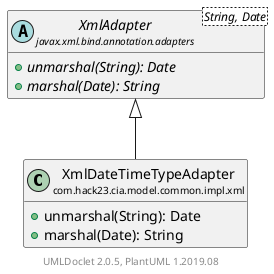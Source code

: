 @startuml
    set namespaceSeparator none
    hide empty fields
    hide empty methods

    class "<size:14>XmlDateTimeTypeAdapter\n<size:10>com.hack23.cia.model.common.impl.xml" as com.hack23.cia.model.common.impl.xml.XmlDateTimeTypeAdapter [[XmlDateTimeTypeAdapter.html]] {
        +unmarshal(String): Date
        +marshal(Date): String
    }

    abstract class "<size:14>XmlAdapter\n<size:10>javax.xml.bind.annotation.adapters" as javax.xml.bind.annotation.adapters.XmlAdapter<String, Date> {
        {abstract} +unmarshal(String): Date
        {abstract} +marshal(Date): String
    }

    javax.xml.bind.annotation.adapters.XmlAdapter <|-- com.hack23.cia.model.common.impl.xml.XmlDateTimeTypeAdapter

    center footer UMLDoclet 2.0.5, PlantUML 1.2019.08
@enduml
